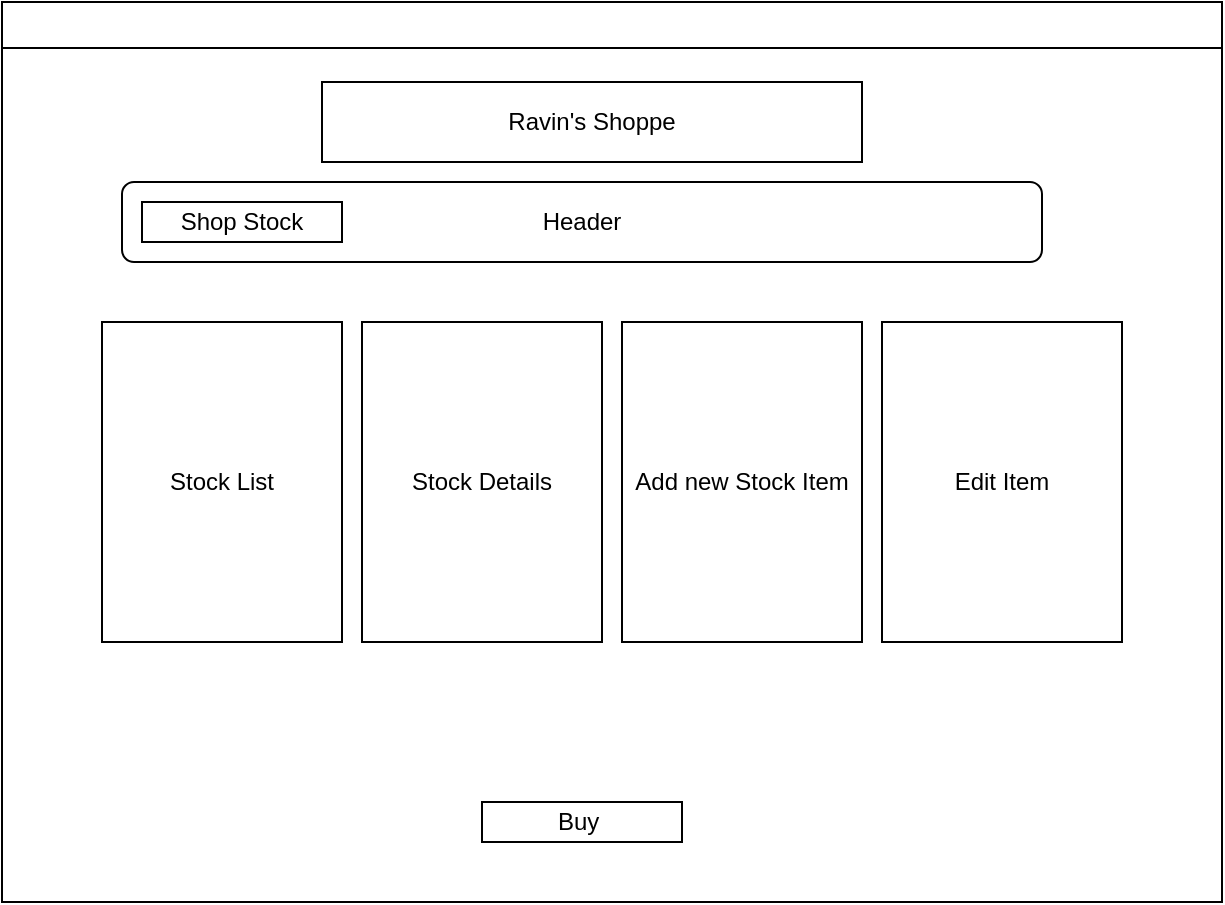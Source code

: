 <mxfile>
    <diagram id="bSmVCd6Y5Aotvlpk1Q9e" name="Page-1">
        <mxGraphModel dx="812" dy="447" grid="1" gridSize="10" guides="1" tooltips="1" connect="1" arrows="1" fold="1" page="1" pageScale="1" pageWidth="850" pageHeight="1100" math="0" shadow="0">
            <root>
                <mxCell id="0"/>
                <mxCell id="1" parent="0"/>
                <mxCell id="2" value="Ravin's Shoppe" style="rounded=0;whiteSpace=wrap;html=1;" vertex="1" parent="1">
                    <mxGeometry x="230" y="50" width="270" height="40" as="geometry"/>
                </mxCell>
                <mxCell id="3" value="Header" style="rounded=1;whiteSpace=wrap;html=1;" vertex="1" parent="1">
                    <mxGeometry x="130" y="100" width="460" height="40" as="geometry"/>
                </mxCell>
                <mxCell id="5" value="" style="swimlane;whiteSpace=wrap;html=1;" vertex="1" parent="1">
                    <mxGeometry x="70" y="10" width="610" height="450" as="geometry"/>
                </mxCell>
                <mxCell id="6" value="Shop Stock" style="rounded=0;whiteSpace=wrap;html=1;" vertex="1" parent="5">
                    <mxGeometry x="70" y="100" width="100" height="20" as="geometry"/>
                </mxCell>
                <mxCell id="7" value="Stock List" style="rounded=0;whiteSpace=wrap;html=1;" vertex="1" parent="5">
                    <mxGeometry x="50" y="160" width="120" height="160" as="geometry"/>
                </mxCell>
                <mxCell id="12" value="Stock Details" style="rounded=0;whiteSpace=wrap;html=1;" vertex="1" parent="5">
                    <mxGeometry x="180" y="160" width="120" height="160" as="geometry"/>
                </mxCell>
                <mxCell id="13" value="Add new Stock Item" style="rounded=0;whiteSpace=wrap;html=1;" vertex="1" parent="5">
                    <mxGeometry x="310" y="160" width="120" height="160" as="geometry"/>
                </mxCell>
                <mxCell id="14" value="Edit Item" style="rounded=0;whiteSpace=wrap;html=1;" vertex="1" parent="5">
                    <mxGeometry x="440" y="160" width="120" height="160" as="geometry"/>
                </mxCell>
                <mxCell id="15" value="Buy&amp;nbsp;" style="rounded=0;whiteSpace=wrap;html=1;" vertex="1" parent="5">
                    <mxGeometry x="240" y="400" width="100" height="20" as="geometry"/>
                </mxCell>
            </root>
        </mxGraphModel>
    </diagram>
</mxfile>